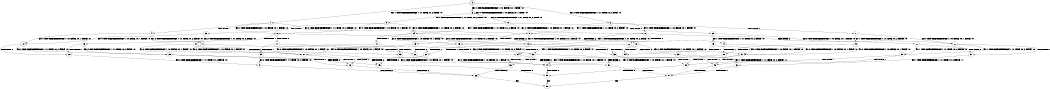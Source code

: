 digraph BCG {
size = "7, 10.5";
center = TRUE;
node [shape = circle];
0 [peripheries = 2];
0 -> 1 [label = "EX !1 !ATOMIC_EXCH_BRANCH (1, +1, TRUE, +0, 2, TRUE) !:0:"];
0 -> 2 [label = "EX !2 !ATOMIC_EXCH_BRANCH (1, +1, TRUE, +0, 2, TRUE) !:0:"];
0 -> 3 [label = "EX !0 !ATOMIC_EXCH_BRANCH (1, +0, FALSE, +0, 1, TRUE) !:0:"];
1 -> 4 [label = "TERMINATE !1"];
1 -> 5 [label = "EX !2 !ATOMIC_EXCH_BRANCH (1, +1, TRUE, +0, 2, FALSE) !:0:"];
1 -> 6 [label = "EX !0 !ATOMIC_EXCH_BRANCH (1, +0, FALSE, +0, 1, FALSE) !:0:"];
2 -> 7 [label = "TERMINATE !2"];
2 -> 5 [label = "EX !1 !ATOMIC_EXCH_BRANCH (1, +1, TRUE, +0, 2, FALSE) !:0:"];
2 -> 8 [label = "EX !0 !ATOMIC_EXCH_BRANCH (1, +0, FALSE, +0, 1, FALSE) !:0:"];
3 -> 9 [label = "EX !1 !ATOMIC_EXCH_BRANCH (1, +1, TRUE, +0, 2, TRUE) !:0:"];
3 -> 10 [label = "EX !2 !ATOMIC_EXCH_BRANCH (1, +1, TRUE, +0, 2, TRUE) !:0:"];
3 -> 3 [label = "EX !0 !ATOMIC_EXCH_BRANCH (1, +0, FALSE, +0, 1, TRUE) !:0:"];
4 -> 11 [label = "EX !2 !ATOMIC_EXCH_BRANCH (1, +1, TRUE, +0, 2, FALSE) !:0:"];
4 -> 12 [label = "EX !0 !ATOMIC_EXCH_BRANCH (1, +0, FALSE, +0, 1, FALSE) !:0:"];
5 -> 13 [label = "TERMINATE !1"];
5 -> 14 [label = "TERMINATE !2"];
5 -> 15 [label = "EX !0 !ATOMIC_EXCH_BRANCH (1, +0, FALSE, +0, 1, FALSE) !:0:"];
6 -> 16 [label = "TERMINATE !1"];
6 -> 17 [label = "TERMINATE !0"];
6 -> 18 [label = "EX !2 !ATOMIC_EXCH_BRANCH (1, +1, TRUE, +0, 2, FALSE) !:0:"];
7 -> 19 [label = "EX !1 !ATOMIC_EXCH_BRANCH (1, +1, TRUE, +0, 2, FALSE) !:0:"];
7 -> 20 [label = "EX !0 !ATOMIC_EXCH_BRANCH (1, +0, FALSE, +0, 1, FALSE) !:0:"];
8 -> 21 [label = "TERMINATE !2"];
8 -> 22 [label = "TERMINATE !0"];
8 -> 18 [label = "EX !1 !ATOMIC_EXCH_BRANCH (1, +1, TRUE, +0, 2, FALSE) !:0:"];
9 -> 23 [label = "TERMINATE !1"];
9 -> 24 [label = "EX !2 !ATOMIC_EXCH_BRANCH (1, +1, TRUE, +0, 2, FALSE) !:0:"];
9 -> 6 [label = "EX !0 !ATOMIC_EXCH_BRANCH (1, +0, FALSE, +0, 1, FALSE) !:0:"];
10 -> 25 [label = "TERMINATE !2"];
10 -> 24 [label = "EX !1 !ATOMIC_EXCH_BRANCH (1, +1, TRUE, +0, 2, FALSE) !:0:"];
10 -> 8 [label = "EX !0 !ATOMIC_EXCH_BRANCH (1, +0, FALSE, +0, 1, FALSE) !:0:"];
11 -> 26 [label = "TERMINATE !2"];
11 -> 27 [label = "EX !0 !ATOMIC_EXCH_BRANCH (1, +0, FALSE, +0, 1, FALSE) !:0:"];
12 -> 28 [label = "TERMINATE !0"];
12 -> 29 [label = "EX !2 !ATOMIC_EXCH_BRANCH (1, +1, TRUE, +0, 2, FALSE) !:0:"];
13 -> 26 [label = "TERMINATE !2"];
13 -> 27 [label = "EX !0 !ATOMIC_EXCH_BRANCH (1, +0, FALSE, +0, 1, FALSE) !:0:"];
14 -> 30 [label = "TERMINATE !1"];
14 -> 31 [label = "EX !0 !ATOMIC_EXCH_BRANCH (1, +0, FALSE, +0, 1, FALSE) !:0:"];
15 -> 32 [label = "TERMINATE !1"];
15 -> 33 [label = "TERMINATE !2"];
15 -> 34 [label = "TERMINATE !0"];
16 -> 28 [label = "TERMINATE !0"];
16 -> 29 [label = "EX !2 !ATOMIC_EXCH_BRANCH (1, +1, TRUE, +0, 2, FALSE) !:0:"];
17 -> 35 [label = "TERMINATE !1"];
17 -> 36 [label = "EX !2 !ATOMIC_EXCH_BRANCH (1, +1, TRUE, +0, 2, FALSE) !:1:"];
18 -> 32 [label = "TERMINATE !1"];
18 -> 33 [label = "TERMINATE !2"];
18 -> 34 [label = "TERMINATE !0"];
19 -> 30 [label = "TERMINATE !1"];
19 -> 31 [label = "EX !0 !ATOMIC_EXCH_BRANCH (1, +0, FALSE, +0, 1, FALSE) !:0:"];
20 -> 37 [label = "TERMINATE !0"];
20 -> 38 [label = "EX !1 !ATOMIC_EXCH_BRANCH (1, +1, TRUE, +0, 2, FALSE) !:0:"];
21 -> 37 [label = "TERMINATE !0"];
21 -> 38 [label = "EX !1 !ATOMIC_EXCH_BRANCH (1, +1, TRUE, +0, 2, FALSE) !:0:"];
22 -> 39 [label = "TERMINATE !2"];
22 -> 36 [label = "EX !1 !ATOMIC_EXCH_BRANCH (1, +1, TRUE, +0, 2, FALSE) !:1:"];
23 -> 40 [label = "EX !2 !ATOMIC_EXCH_BRANCH (1, +1, TRUE, +0, 2, FALSE) !:0:"];
23 -> 12 [label = "EX !0 !ATOMIC_EXCH_BRANCH (1, +0, FALSE, +0, 1, FALSE) !:0:"];
24 -> 41 [label = "TERMINATE !1"];
24 -> 42 [label = "TERMINATE !2"];
24 -> 15 [label = "EX !0 !ATOMIC_EXCH_BRANCH (1, +0, FALSE, +0, 1, FALSE) !:0:"];
25 -> 43 [label = "EX !1 !ATOMIC_EXCH_BRANCH (1, +1, TRUE, +0, 2, FALSE) !:0:"];
25 -> 20 [label = "EX !0 !ATOMIC_EXCH_BRANCH (1, +0, FALSE, +0, 1, FALSE) !:0:"];
26 -> 44 [label = "EX !0 !ATOMIC_EXCH_BRANCH (1, +0, FALSE, +0, 1, FALSE) !:0:"];
27 -> 45 [label = "TERMINATE !2"];
27 -> 46 [label = "TERMINATE !0"];
28 -> 47 [label = "EX !2 !ATOMIC_EXCH_BRANCH (1, +1, TRUE, +0, 2, FALSE) !:2:"];
29 -> 45 [label = "TERMINATE !2"];
29 -> 46 [label = "TERMINATE !0"];
30 -> 44 [label = "EX !0 !ATOMIC_EXCH_BRANCH (1, +0, FALSE, +0, 1, FALSE) !:0:"];
31 -> 48 [label = "TERMINATE !1"];
31 -> 49 [label = "TERMINATE !0"];
32 -> 45 [label = "TERMINATE !2"];
32 -> 46 [label = "TERMINATE !0"];
33 -> 48 [label = "TERMINATE !1"];
33 -> 49 [label = "TERMINATE !0"];
34 -> 50 [label = "TERMINATE !1"];
34 -> 51 [label = "TERMINATE !2"];
35 -> 47 [label = "EX !2 !ATOMIC_EXCH_BRANCH (1, +1, TRUE, +0, 2, FALSE) !:2:"];
36 -> 50 [label = "TERMINATE !1"];
36 -> 51 [label = "TERMINATE !2"];
37 -> 52 [label = "EX !1 !ATOMIC_EXCH_BRANCH (1, +1, TRUE, +0, 2, FALSE) !:1:"];
38 -> 48 [label = "TERMINATE !1"];
38 -> 49 [label = "TERMINATE !0"];
39 -> 52 [label = "EX !1 !ATOMIC_EXCH_BRANCH (1, +1, TRUE, +0, 2, FALSE) !:1:"];
40 -> 53 [label = "TERMINATE !2"];
40 -> 27 [label = "EX !0 !ATOMIC_EXCH_BRANCH (1, +0, FALSE, +0, 1, FALSE) !:0:"];
41 -> 53 [label = "TERMINATE !2"];
41 -> 27 [label = "EX !0 !ATOMIC_EXCH_BRANCH (1, +0, FALSE, +0, 1, FALSE) !:0:"];
42 -> 54 [label = "TERMINATE !1"];
42 -> 31 [label = "EX !0 !ATOMIC_EXCH_BRANCH (1, +0, FALSE, +0, 1, FALSE) !:0:"];
43 -> 54 [label = "TERMINATE !1"];
43 -> 31 [label = "EX !0 !ATOMIC_EXCH_BRANCH (1, +0, FALSE, +0, 1, FALSE) !:0:"];
44 -> 55 [label = "TERMINATE !0"];
45 -> 55 [label = "TERMINATE !0"];
46 -> 56 [label = "TERMINATE !2"];
47 -> 56 [label = "TERMINATE !2"];
48 -> 55 [label = "TERMINATE !0"];
49 -> 57 [label = "TERMINATE !1"];
50 -> 56 [label = "TERMINATE !2"];
51 -> 57 [label = "TERMINATE !1"];
52 -> 57 [label = "TERMINATE !1"];
53 -> 44 [label = "EX !0 !ATOMIC_EXCH_BRANCH (1, +0, FALSE, +0, 1, FALSE) !:0:"];
54 -> 44 [label = "EX !0 !ATOMIC_EXCH_BRANCH (1, +0, FALSE, +0, 1, FALSE) !:0:"];
55 -> 58 [label = "exit"];
56 -> 58 [label = "exit"];
57 -> 58 [label = "exit"];
}
